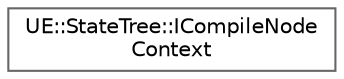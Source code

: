digraph "Graphical Class Hierarchy"
{
 // INTERACTIVE_SVG=YES
 // LATEX_PDF_SIZE
  bgcolor="transparent";
  edge [fontname=Helvetica,fontsize=10,labelfontname=Helvetica,labelfontsize=10];
  node [fontname=Helvetica,fontsize=10,shape=box,height=0.2,width=0.4];
  rankdir="LR";
  Node0 [id="Node000000",label="UE::StateTree::ICompileNode\lContext",height=0.2,width=0.4,color="grey40", fillcolor="white", style="filled",URL="$d5/d58/structUE_1_1StateTree_1_1ICompileNodeContext.html",tooltip=" "];
}
